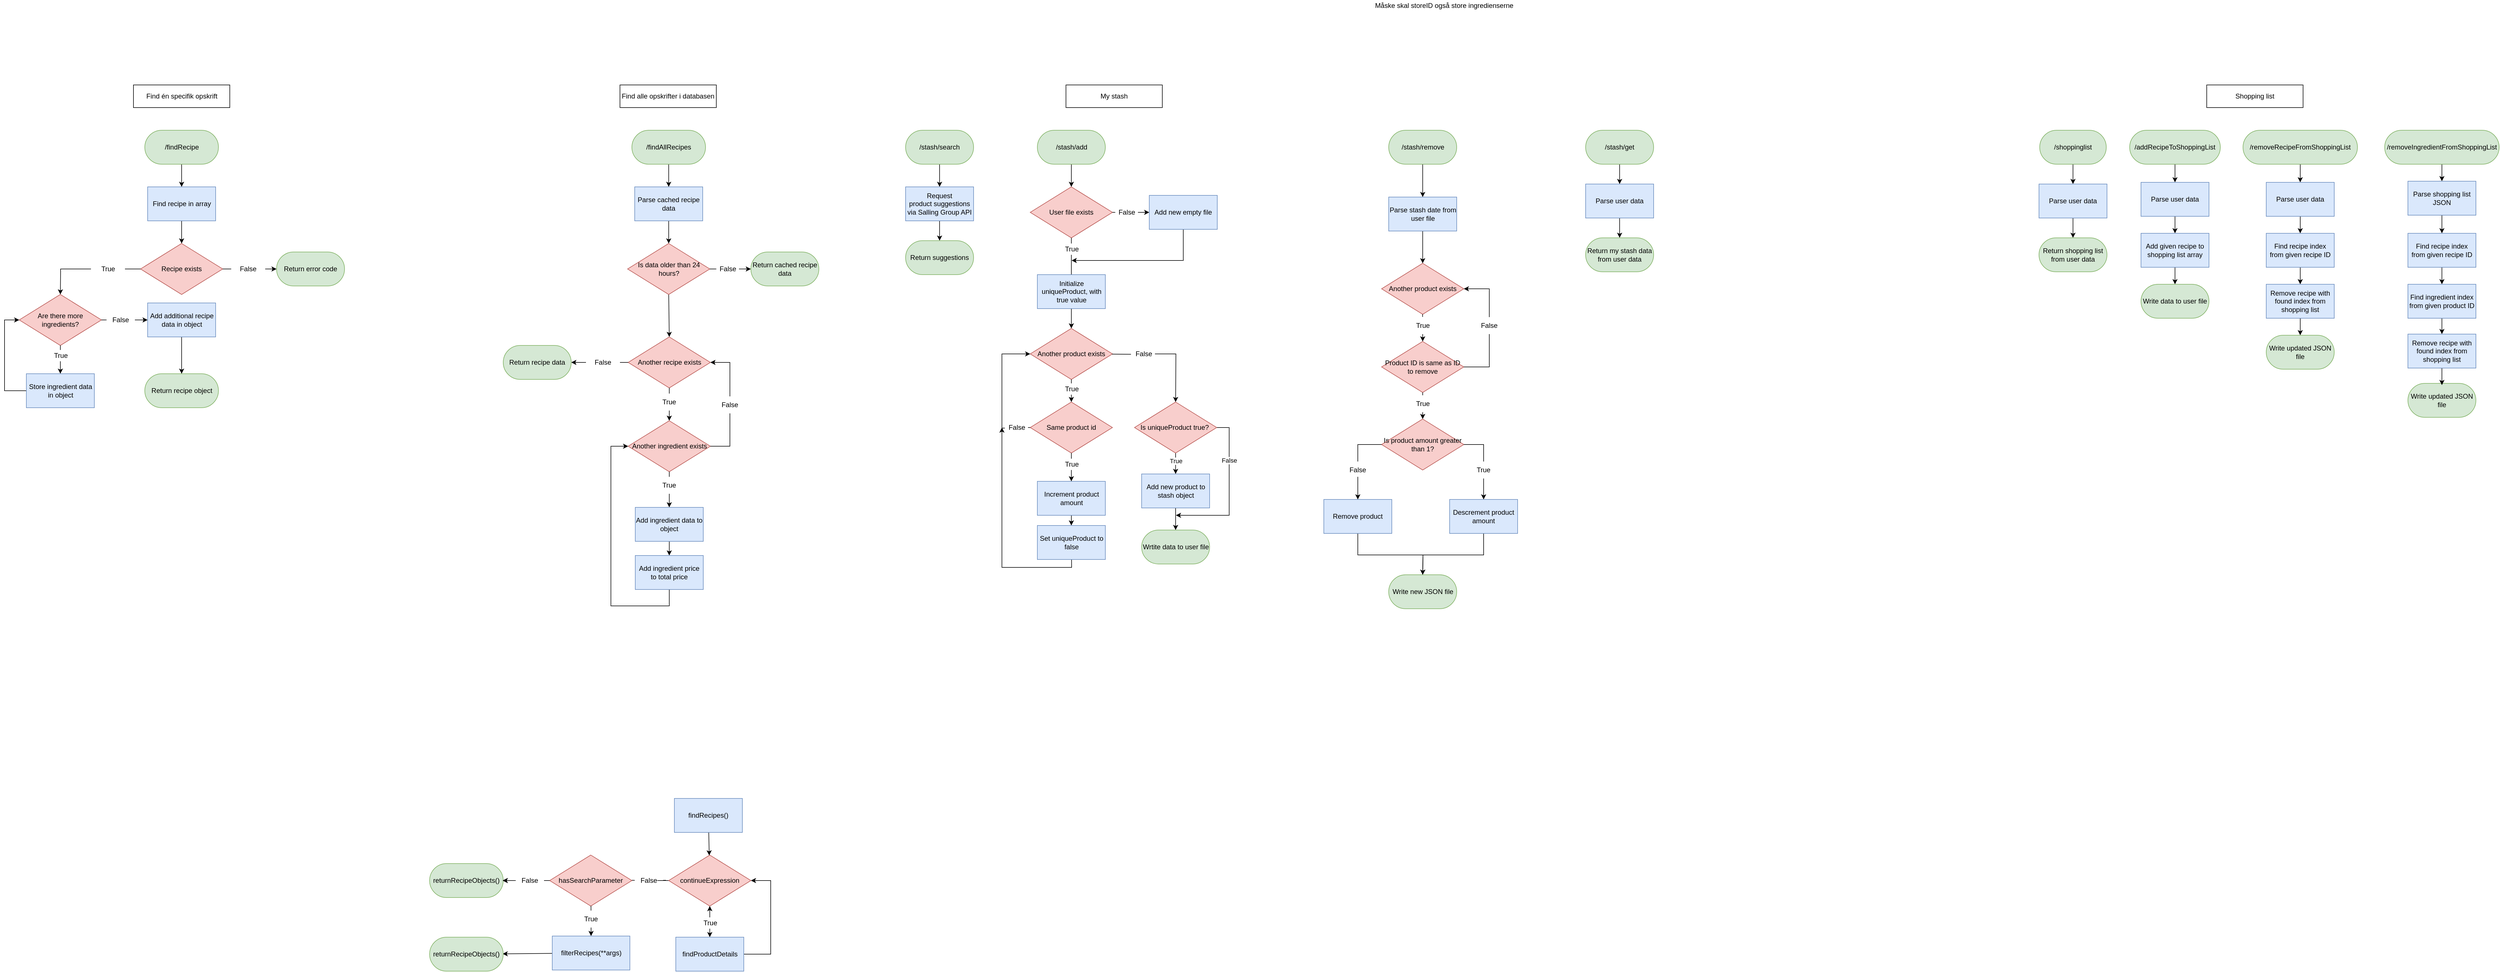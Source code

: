 <mxfile>
    <diagram id="R65p8X-qRKKneFVtGqB-" name="APIFlowchart">
        <mxGraphModel dx="1313" dy="499" grid="1" gridSize="10" guides="1" tooltips="1" connect="1" arrows="1" fold="1" page="1" pageScale="1" pageWidth="827" pageHeight="1169" math="0" shadow="0">
            <root>
                <mxCell id="0"/>
                <mxCell id="1" parent="0"/>
                <mxCell id="2" value="Find én specifik opskrift" style="whiteSpace=wrap;html=1;" parent="1" vertex="1">
                    <mxGeometry x="-412.5" y="160" width="170" height="40" as="geometry"/>
                </mxCell>
                <mxCell id="roIVu4XZjVVqCz_GOqkH-42" value="" style="edgeStyle=none;html=1;" parent="1" source="GaQshtzbnQBKTGerAiKf-2" target="roIVu4XZjVVqCz_GOqkH-41" edge="1">
                    <mxGeometry relative="1" as="geometry"/>
                </mxCell>
                <mxCell id="GaQshtzbnQBKTGerAiKf-2" value="&lt;font&gt;/findRecipe&lt;/font&gt;" style="whiteSpace=wrap;html=1;rounded=1;direction=south;arcSize=50;fillColor=#d5e8d4;strokeColor=#82b366;" parent="1" vertex="1">
                    <mxGeometry x="-392.5" y="240" width="130" height="60" as="geometry"/>
                </mxCell>
                <mxCell id="roIVu4XZjVVqCz_GOqkH-3" value="" style="edgeStyle=none;html=1;startArrow=none;" parent="1" source="23" target="roIVu4XZjVVqCz_GOqkH-2" edge="1">
                    <mxGeometry relative="1" as="geometry"/>
                </mxCell>
                <mxCell id="IUBi8UYhztXEaGy27K87-3" style="edgeStyle=none;html=1;entryX=0.5;entryY=0;entryDx=0;entryDy=0;rounded=0;startArrow=none;" parent="1" source="22" target="roIVu4XZjVVqCz_GOqkH-7" edge="1">
                    <mxGeometry relative="1" as="geometry">
                        <Array as="points">
                            <mxPoint x="-541" y="485"/>
                        </Array>
                    </mxGeometry>
                </mxCell>
                <mxCell id="GaQshtzbnQBKTGerAiKf-8" value="Recipe exists" style="rhombus;whiteSpace=wrap;html=1;fillColor=#f8cecc;strokeColor=#b85450;" parent="1" vertex="1">
                    <mxGeometry x="-400" y="440" width="145" height="90" as="geometry"/>
                </mxCell>
                <mxCell id="GaQshtzbnQBKTGerAiKf-10" value="Return recipe object" style="whiteSpace=wrap;html=1;rounded=1;arcSize=50;fillColor=#d5e8d4;strokeColor=#82b366;" parent="1" vertex="1">
                    <mxGeometry x="-392.5" y="670" width="130" height="60" as="geometry"/>
                </mxCell>
                <mxCell id="roIVu4XZjVVqCz_GOqkH-2" value="Return error code" style="whiteSpace=wrap;html=1;fillColor=#d5e8d4;strokeColor=#82b366;rounded=1;arcSize=50;" parent="1" vertex="1">
                    <mxGeometry x="-160" y="455" width="120" height="60" as="geometry"/>
                </mxCell>
                <mxCell id="roIVu4XZjVVqCz_GOqkH-10" value="" style="edgeStyle=none;html=1;startArrow=none;" parent="1" source="roIVu4XZjVVqCz_GOqkH-12" target="roIVu4XZjVVqCz_GOqkH-9" edge="1">
                    <mxGeometry relative="1" as="geometry"/>
                </mxCell>
                <mxCell id="34" style="edgeStyle=none;html=1;entryX=0;entryY=0.5;entryDx=0;entryDy=0;startArrow=none;" parent="1" source="IUBi8UYhztXEaGy27K87-5" target="26" edge="1">
                    <mxGeometry relative="1" as="geometry"/>
                </mxCell>
                <mxCell id="roIVu4XZjVVqCz_GOqkH-7" value="Are there more ingredients?" style="rhombus;whiteSpace=wrap;html=1;fillColor=#f8cecc;strokeColor=#b85450;" parent="1" vertex="1">
                    <mxGeometry x="-614" y="530" width="145" height="90" as="geometry"/>
                </mxCell>
                <mxCell id="36" style="edgeStyle=none;html=1;entryX=0;entryY=0.5;entryDx=0;entryDy=0;rounded=0;" parent="1" source="roIVu4XZjVVqCz_GOqkH-9" target="roIVu4XZjVVqCz_GOqkH-7" edge="1">
                    <mxGeometry relative="1" as="geometry">
                        <Array as="points">
                            <mxPoint x="-640" y="700"/>
                            <mxPoint x="-640" y="575"/>
                        </Array>
                    </mxGeometry>
                </mxCell>
                <mxCell id="roIVu4XZjVVqCz_GOqkH-9" value="&lt;span&gt;Store ingredient data in object&lt;/span&gt;" style="rounded=0;whiteSpace=wrap;html=1;fillColor=#dae8fc;strokeColor=#6c8ebf;" parent="1" vertex="1">
                    <mxGeometry x="-601.5" y="670" width="120" height="60" as="geometry"/>
                </mxCell>
                <mxCell id="roIVu4XZjVVqCz_GOqkH-12" value="True" style="text;html=1;align=center;verticalAlign=middle;resizable=0;points=[];autosize=1;strokeColor=none;fillColor=none;" parent="1" vertex="1">
                    <mxGeometry x="-561.5" y="628" width="40" height="20" as="geometry"/>
                </mxCell>
                <mxCell id="roIVu4XZjVVqCz_GOqkH-13" value="" style="edgeStyle=none;html=1;endArrow=none;" parent="1" source="roIVu4XZjVVqCz_GOqkH-7" target="roIVu4XZjVVqCz_GOqkH-12" edge="1">
                    <mxGeometry relative="1" as="geometry">
                        <mxPoint x="-507.5" y="610" as="sourcePoint"/>
                        <mxPoint x="-507.5" y="670" as="targetPoint"/>
                    </mxGeometry>
                </mxCell>
                <mxCell id="roIVu4XZjVVqCz_GOqkH-24" value="returnRecipeObjects()" style="whiteSpace=wrap;html=1;rounded=1;arcSize=50;fillColor=#d5e8d4;strokeColor=#82b366;" parent="1" vertex="1">
                    <mxGeometry x="110" y="1535" width="130" height="60" as="geometry"/>
                </mxCell>
                <mxCell id="roIVu4XZjVVqCz_GOqkH-26" value="" style="edgeStyle=none;html=1;startArrow=none;" parent="1" source="roIVu4XZjVVqCz_GOqkH-30" target="roIVu4XZjVVqCz_GOqkH-28" edge="1">
                    <mxGeometry relative="1" as="geometry"/>
                </mxCell>
                <mxCell id="roIVu4XZjVVqCz_GOqkH-27" style="edgeStyle=none;html=1;entryX=1;entryY=0.5;entryDx=0;entryDy=0;exitX=1;exitY=0.5;exitDx=0;exitDy=0;rounded=0;" parent="1" source="roIVu4XZjVVqCz_GOqkH-28" edge="1">
                    <mxGeometry relative="1" as="geometry">
                        <mxPoint x="677" y="1565" as="targetPoint"/>
                        <Array as="points">
                            <mxPoint x="712" y="1695"/>
                            <mxPoint x="712" y="1565"/>
                        </Array>
                    </mxGeometry>
                </mxCell>
                <mxCell id="roIVu4XZjVVqCz_GOqkH-28" value="&lt;span&gt;findProductDetails&lt;/span&gt;" style="rounded=0;whiteSpace=wrap;html=1;fillColor=#dae8fc;strokeColor=#6c8ebf;" parent="1" vertex="1">
                    <mxGeometry x="544.5" y="1665" width="120" height="60" as="geometry"/>
                </mxCell>
                <mxCell id="roIVu4XZjVVqCz_GOqkH-29" value="" style="edgeStyle=none;html=1;endArrow=none;exitX=0;exitY=0.5;exitDx=0;exitDy=0;" parent="1" edge="1">
                    <mxGeometry relative="1" as="geometry">
                        <mxPoint x="532" y="1565" as="sourcePoint"/>
                        <mxPoint x="512" y="1565" as="targetPoint"/>
                    </mxGeometry>
                </mxCell>
                <mxCell id="21" value="" style="edgeStyle=none;html=1;" parent="1" source="roIVu4XZjVVqCz_GOqkH-30" target="roIVu4XZjVVqCz_GOqkH-33" edge="1">
                    <mxGeometry relative="1" as="geometry"/>
                </mxCell>
                <mxCell id="roIVu4XZjVVqCz_GOqkH-30" value="True" style="text;html=1;align=center;verticalAlign=middle;resizable=0;points=[];autosize=1;strokeColor=none;fillColor=none;" parent="1" vertex="1">
                    <mxGeometry x="584.5" y="1630" width="40" height="20" as="geometry"/>
                </mxCell>
                <mxCell id="roIVu4XZjVVqCz_GOqkH-32" value="" style="edgeStyle=none;html=1;endArrow=none;" parent="1" target="roIVu4XZjVVqCz_GOqkH-30" edge="1">
                    <mxGeometry relative="1" as="geometry">
                        <mxPoint x="604.5" y="1610" as="sourcePoint"/>
                        <mxPoint x="604.5" y="1670" as="targetPoint"/>
                    </mxGeometry>
                </mxCell>
                <mxCell id="roIVu4XZjVVqCz_GOqkH-33" value="continueExpression" style="rhombus;whiteSpace=wrap;html=1;fillColor=#f8cecc;strokeColor=#b85450;" parent="1" vertex="1">
                    <mxGeometry x="532" y="1520" width="145" height="90" as="geometry"/>
                </mxCell>
                <mxCell id="roIVu4XZjVVqCz_GOqkH-40" value="" style="edgeStyle=none;html=1;" parent="1" source="roIVu4XZjVVqCz_GOqkH-36" target="roIVu4XZjVVqCz_GOqkH-33" edge="1">
                    <mxGeometry relative="1" as="geometry"/>
                </mxCell>
                <mxCell id="roIVu4XZjVVqCz_GOqkH-36" value="findRecipes()" style="whiteSpace=wrap;html=1;fillColor=#dae8fc;strokeColor=#6c8ebf;" parent="1" vertex="1">
                    <mxGeometry x="542" y="1420" width="120" height="60" as="geometry"/>
                </mxCell>
                <mxCell id="roIVu4XZjVVqCz_GOqkH-44" value="" style="edgeStyle=none;html=1;" parent="1" source="roIVu4XZjVVqCz_GOqkH-41" target="GaQshtzbnQBKTGerAiKf-8" edge="1">
                    <mxGeometry relative="1" as="geometry"/>
                </mxCell>
                <mxCell id="roIVu4XZjVVqCz_GOqkH-41" value="Find recipe in array" style="rounded=0;whiteSpace=wrap;html=1;fillColor=#dae8fc;strokeColor=#6c8ebf;" parent="1" vertex="1">
                    <mxGeometry x="-387.5" y="340" width="120" height="60" as="geometry"/>
                </mxCell>
                <mxCell id="38" style="edgeStyle=none;html=1;exitX=1;exitY=0.5;exitDx=0;exitDy=0;entryX=0.5;entryY=0;entryDx=0;entryDy=0;" parent="1" source="dgwOz9Ybmrye_ZAZXUtV-3" target="37" edge="1">
                    <mxGeometry relative="1" as="geometry"/>
                </mxCell>
                <mxCell id="dgwOz9Ybmrye_ZAZXUtV-3" value="/findAllRecipes" style="whiteSpace=wrap;html=1;rounded=1;direction=south;arcSize=50;fillColor=#d5e8d4;strokeColor=#82b366;" parent="1" vertex="1">
                    <mxGeometry x="467" y="240" width="130" height="60" as="geometry"/>
                </mxCell>
                <mxCell id="87" style="edgeStyle=none;rounded=0;html=1;exitX=1;exitY=0.5;exitDx=0;exitDy=0;entryX=0.5;entryY=0;entryDx=0;entryDy=0;" parent="1" source="roIVu4XZjVVqCz_GOqkH-45" target="84" edge="1">
                    <mxGeometry relative="1" as="geometry"/>
                </mxCell>
                <mxCell id="roIVu4XZjVVqCz_GOqkH-45" value="/stash/search" style="whiteSpace=wrap;html=1;rounded=1;direction=south;arcSize=50;fillColor=#d5e8d4;strokeColor=#82b366;" parent="1" vertex="1">
                    <mxGeometry x="950" y="240" width="120" height="60" as="geometry"/>
                </mxCell>
                <mxCell id="dgwOz9Ybmrye_ZAZXUtV-5" value="Find alle opskrifter i databasen" style="whiteSpace=wrap;html=1;" parent="1" vertex="1">
                    <mxGeometry x="446" y="160" width="170" height="40" as="geometry"/>
                </mxCell>
                <mxCell id="dgwOz9Ybmrye_ZAZXUtV-6" value="My stash" style="whiteSpace=wrap;html=1;" parent="1" vertex="1">
                    <mxGeometry x="1233" y="160" width="170" height="40" as="geometry"/>
                </mxCell>
                <mxCell id="90" style="edgeStyle=none;rounded=0;html=1;exitX=1;exitY=0.5;exitDx=0;exitDy=0;entryX=0.5;entryY=0;entryDx=0;entryDy=0;" parent="1" source="roIVu4XZjVVqCz_GOqkH-64" target="89" edge="1">
                    <mxGeometry relative="1" as="geometry"/>
                </mxCell>
                <mxCell id="roIVu4XZjVVqCz_GOqkH-64" value="/stash/add" style="whiteSpace=wrap;html=1;rounded=1;direction=south;arcSize=50;fillColor=#d5e8d4;strokeColor=#82b366;" parent="1" vertex="1">
                    <mxGeometry x="1182.5" y="240" width="120" height="60" as="geometry"/>
                </mxCell>
                <mxCell id="roIVu4XZjVVqCz_GOqkH-66" value="Wrtite data to user file" style="whiteSpace=wrap;html=1;rounded=1;direction=south;arcSize=50;fillColor=#d5e8d4;strokeColor=#82b366;" parent="1" vertex="1">
                    <mxGeometry x="1366.5" y="946" width="120" height="60" as="geometry"/>
                </mxCell>
                <mxCell id="118" style="edgeStyle=none;html=1;exitX=1;exitY=0.5;exitDx=0;exitDy=0;entryX=0.5;entryY=0;entryDx=0;entryDy=0;" parent="1" source="roIVu4XZjVVqCz_GOqkH-67" target="117" edge="1">
                    <mxGeometry relative="1" as="geometry"/>
                </mxCell>
                <mxCell id="roIVu4XZjVVqCz_GOqkH-67" value="/stash/remove" style="whiteSpace=wrap;html=1;rounded=1;direction=south;arcSize=50;fillColor=#d5e8d4;strokeColor=#82b366;" parent="1" vertex="1">
                    <mxGeometry x="1802.5" y="240" width="120" height="60" as="geometry"/>
                </mxCell>
                <mxCell id="roIVu4XZjVVqCz_GOqkH-69" value="Write new JSON file" style="whiteSpace=wrap;html=1;rounded=1;direction=south;arcSize=50;fillColor=#d5e8d4;strokeColor=#82b366;" parent="1" vertex="1">
                    <mxGeometry x="1802.5" y="1025" width="120" height="60" as="geometry"/>
                </mxCell>
                <mxCell id="dgwOz9Ybmrye_ZAZXUtV-10" value="Shopping list" style="whiteSpace=wrap;html=1;" parent="1" vertex="1">
                    <mxGeometry x="3246" y="160" width="170" height="40" as="geometry"/>
                </mxCell>
                <mxCell id="236" style="edgeStyle=none;rounded=0;html=1;exitX=1;exitY=0.5;exitDx=0;exitDy=0;entryX=0.5;entryY=0;entryDx=0;entryDy=0;" parent="1" source="roIVu4XZjVVqCz_GOqkH-71" target="234" edge="1">
                    <mxGeometry relative="1" as="geometry"/>
                </mxCell>
                <mxCell id="roIVu4XZjVVqCz_GOqkH-71" value="/stash/get" style="whiteSpace=wrap;html=1;rounded=1;direction=south;arcSize=50;fillColor=#d5e8d4;strokeColor=#82b366;" parent="1" vertex="1">
                    <mxGeometry x="2150" y="240" width="120" height="60" as="geometry"/>
                </mxCell>
                <mxCell id="213" style="edgeStyle=none;rounded=0;html=1;exitX=1;exitY=0.5;exitDx=0;exitDy=0;entryX=0.5;entryY=0;entryDx=0;entryDy=0;" parent="1" source="dgwOz9Ybmrye_ZAZXUtV-17" target="212" edge="1">
                    <mxGeometry relative="1" as="geometry"/>
                </mxCell>
                <mxCell id="dgwOz9Ybmrye_ZAZXUtV-17" value="/addRecipeToShoppingList" style="whiteSpace=wrap;html=1;rounded=1;direction=south;arcSize=50;fillColor=#d5e8d4;strokeColor=#82b366;" parent="1" vertex="1">
                    <mxGeometry x="3110" y="240" width="160" height="60" as="geometry"/>
                </mxCell>
                <mxCell id="dgwOz9Ybmrye_ZAZXUtV-18" value="Write data to user file" style="whiteSpace=wrap;html=1;rounded=1;direction=south;arcSize=50;fillColor=#d5e8d4;strokeColor=#82b366;" parent="1" vertex="1">
                    <mxGeometry x="3130" y="512" width="120" height="60" as="geometry"/>
                </mxCell>
                <mxCell id="206" style="edgeStyle=none;rounded=0;html=1;exitX=1;exitY=0.5;exitDx=0;exitDy=0;entryX=0.5;entryY=0;entryDx=0;entryDy=0;" parent="1" source="dgwOz9Ybmrye_ZAZXUtV-23" target="205" edge="1">
                    <mxGeometry relative="1" as="geometry"/>
                </mxCell>
                <mxCell id="dgwOz9Ybmrye_ZAZXUtV-23" value="/shoppinglist" style="whiteSpace=wrap;html=1;rounded=1;direction=south;arcSize=50;fillColor=#d5e8d4;strokeColor=#82b366;" parent="1" vertex="1">
                    <mxGeometry x="2951.25" y="240" width="117.5" height="60" as="geometry"/>
                </mxCell>
                <mxCell id="roIVu4XZjVVqCz_GOqkH-88" value="Måske skal storeID også store ingredienserne" style="text;html=1;align=center;verticalAlign=middle;resizable=0;points=[];autosize=1;strokeColor=none;fillColor=none;" parent="1" vertex="1">
                    <mxGeometry x="1770" y="10" width="260" height="20" as="geometry"/>
                </mxCell>
                <mxCell id="162" style="edgeStyle=none;rounded=0;html=1;exitX=1;exitY=0.5;exitDx=0;exitDy=0;entryX=0.5;entryY=0;entryDx=0;entryDy=0;" parent="1" source="roIVu4XZjVVqCz_GOqkH-95" target="161" edge="1">
                    <mxGeometry relative="1" as="geometry"/>
                </mxCell>
                <mxCell id="roIVu4XZjVVqCz_GOqkH-95" value="/removeRecipeFromShoppingList" style="whiteSpace=wrap;html=1;rounded=1;direction=south;arcSize=50;fillColor=#d5e8d4;strokeColor=#82b366;" parent="1" vertex="1">
                    <mxGeometry x="3310" y="240" width="202" height="60" as="geometry"/>
                </mxCell>
                <mxCell id="roIVu4XZjVVqCz_GOqkH-96" value="Write updated JSON file" style="whiteSpace=wrap;html=1;rounded=1;direction=south;arcSize=50;fillColor=#d5e8d4;strokeColor=#82b366;" parent="1" vertex="1">
                    <mxGeometry x="3351" y="602" width="120" height="60" as="geometry"/>
                </mxCell>
                <mxCell id="4" value="" style="edgeStyle=none;html=1;startArrow=none;endArrow=none;" parent="1" source="roIVu4XZjVVqCz_GOqkH-31" edge="1">
                    <mxGeometry relative="1" as="geometry">
                        <mxPoint x="527" y="1564.5" as="sourcePoint"/>
                        <mxPoint x="467" y="1564.5" as="targetPoint"/>
                    </mxGeometry>
                </mxCell>
                <mxCell id="8" value="" style="edgeStyle=none;html=1;startArrow=none;" parent="1" source="10" edge="1">
                    <mxGeometry relative="1" as="geometry">
                        <mxPoint x="239.0" y="1565" as="targetPoint"/>
                    </mxGeometry>
                </mxCell>
                <mxCell id="9" value="" style="edgeStyle=none;html=1;startArrow=none;" parent="1" source="10" edge="1">
                    <mxGeometry relative="1" as="geometry">
                        <mxPoint x="239.0" y="1565" as="targetPoint"/>
                    </mxGeometry>
                </mxCell>
                <mxCell id="15" value="" style="edgeStyle=none;html=1;startArrow=none;" parent="1" source="16" target="14" edge="1">
                    <mxGeometry relative="1" as="geometry"/>
                </mxCell>
                <mxCell id="5" value="hasSearchParameter" style="rhombus;whiteSpace=wrap;html=1;fillColor=#f8cecc;strokeColor=#b85450;" parent="1" vertex="1">
                    <mxGeometry x="322" y="1520" width="145" height="90" as="geometry"/>
                </mxCell>
                <mxCell id="roIVu4XZjVVqCz_GOqkH-31" value="False" style="text;html=1;strokeColor=none;fillColor=none;align=center;verticalAlign=middle;whiteSpace=wrap;rounded=0;" parent="1" vertex="1">
                    <mxGeometry x="472" y="1550" width="50" height="30" as="geometry"/>
                </mxCell>
                <mxCell id="7" value="" style="edgeStyle=none;html=1;startArrow=none;endArrow=none;" parent="1" target="roIVu4XZjVVqCz_GOqkH-31" edge="1">
                    <mxGeometry relative="1" as="geometry">
                        <mxPoint x="527" y="1564.5" as="sourcePoint"/>
                        <mxPoint x="467" y="1564.5" as="targetPoint"/>
                    </mxGeometry>
                </mxCell>
                <mxCell id="11" value="" style="edgeStyle=none;html=1;endArrow=none;" parent="1" source="5" target="10" edge="1">
                    <mxGeometry relative="1" as="geometry">
                        <mxPoint x="322" y="1565" as="sourcePoint"/>
                        <mxPoint x="252" y="1565" as="targetPoint"/>
                    </mxGeometry>
                </mxCell>
                <mxCell id="10" value="False" style="text;html=1;strokeColor=none;fillColor=none;align=center;verticalAlign=middle;whiteSpace=wrap;rounded=0;" parent="1" vertex="1">
                    <mxGeometry x="262" y="1550" width="50" height="30" as="geometry"/>
                </mxCell>
                <mxCell id="12" value="" style="edgeStyle=none;html=1;endArrow=none;" parent="1" source="5" target="10" edge="1">
                    <mxGeometry relative="1" as="geometry">
                        <mxPoint x="322" y="1565" as="sourcePoint"/>
                        <mxPoint x="252" y="1565" as="targetPoint"/>
                    </mxGeometry>
                </mxCell>
                <mxCell id="19" value="" style="edgeStyle=none;html=1;" parent="1" source="14" edge="1">
                    <mxGeometry relative="1" as="geometry">
                        <mxPoint x="239.0" y="1694.412" as="targetPoint"/>
                    </mxGeometry>
                </mxCell>
                <mxCell id="14" value="filterRecipes(**args)" style="rounded=0;whiteSpace=wrap;html=1;fillColor=#dae8fc;strokeColor=#6c8ebf;" parent="1" vertex="1">
                    <mxGeometry x="326.5" y="1663" width="137" height="60" as="geometry"/>
                </mxCell>
                <mxCell id="16" value="True" style="text;html=1;strokeColor=none;fillColor=none;align=center;verticalAlign=middle;whiteSpace=wrap;rounded=0;" parent="1" vertex="1">
                    <mxGeometry x="370" y="1618" width="50" height="30" as="geometry"/>
                </mxCell>
                <mxCell id="17" value="" style="edgeStyle=none;html=1;endArrow=none;" parent="1" source="5" target="16" edge="1">
                    <mxGeometry relative="1" as="geometry">
                        <mxPoint x="394.687" y="1609.884" as="sourcePoint"/>
                        <mxPoint x="394.875" y="1655" as="targetPoint"/>
                    </mxGeometry>
                </mxCell>
                <mxCell id="18" value="returnRecipeObjects()" style="whiteSpace=wrap;html=1;rounded=1;arcSize=50;fillColor=#d5e8d4;strokeColor=#82b366;" parent="1" vertex="1">
                    <mxGeometry x="110" y="1665" width="130" height="60" as="geometry"/>
                </mxCell>
                <mxCell id="24" value="" style="edgeStyle=none;html=1;entryX=1;entryY=0.5;entryDx=0;entryDy=0;rounded=0;endArrow=none;" parent="1" source="GaQshtzbnQBKTGerAiKf-8" target="22" edge="1">
                    <mxGeometry relative="1" as="geometry">
                        <Array as="points"/>
                        <mxPoint x="-400" y="485" as="sourcePoint"/>
                        <mxPoint x="-507.5" y="520" as="targetPoint"/>
                    </mxGeometry>
                </mxCell>
                <mxCell id="22" value="True" style="text;html=1;strokeColor=none;fillColor=none;align=center;verticalAlign=middle;whiteSpace=wrap;rounded=0;" parent="1" vertex="1">
                    <mxGeometry x="-487.5" y="470" width="60" height="30" as="geometry"/>
                </mxCell>
                <mxCell id="23" value="False" style="text;html=1;strokeColor=none;fillColor=none;align=center;verticalAlign=middle;whiteSpace=wrap;rounded=0;" parent="1" vertex="1">
                    <mxGeometry x="-240" y="470" width="60" height="30" as="geometry"/>
                </mxCell>
                <mxCell id="25" value="" style="edgeStyle=none;html=1;endArrow=none;" parent="1" source="GaQshtzbnQBKTGerAiKf-8" target="23" edge="1">
                    <mxGeometry relative="1" as="geometry">
                        <mxPoint x="-255" y="485" as="sourcePoint"/>
                        <mxPoint x="-192.5" y="485" as="targetPoint"/>
                    </mxGeometry>
                </mxCell>
                <mxCell id="29" style="edgeStyle=none;html=1;exitX=0.5;exitY=1;exitDx=0;exitDy=0;" parent="1" source="26" target="GaQshtzbnQBKTGerAiKf-10" edge="1">
                    <mxGeometry relative="1" as="geometry"/>
                </mxCell>
                <mxCell id="26" value="Add additional recipe data in object" style="rounded=0;whiteSpace=wrap;html=1;fillColor=#dae8fc;strokeColor=#6c8ebf;" parent="1" vertex="1">
                    <mxGeometry x="-387.5" y="545" width="120" height="60" as="geometry"/>
                </mxCell>
                <mxCell id="IUBi8UYhztXEaGy27K87-5" value="False" style="text;html=1;strokeColor=none;fillColor=none;align=center;verticalAlign=middle;whiteSpace=wrap;rounded=0;" parent="1" vertex="1">
                    <mxGeometry x="-460" y="560" width="50" height="30" as="geometry"/>
                </mxCell>
                <mxCell id="35" value="" style="edgeStyle=none;html=1;entryX=0;entryY=0.5;entryDx=0;entryDy=0;endArrow=none;" parent="1" source="roIVu4XZjVVqCz_GOqkH-7" target="IUBi8UYhztXEaGy27K87-5" edge="1">
                    <mxGeometry relative="1" as="geometry">
                        <mxPoint x="-465" y="575" as="sourcePoint"/>
                        <mxPoint x="-387.5" y="575" as="targetPoint"/>
                    </mxGeometry>
                </mxCell>
                <mxCell id="56" style="edgeStyle=none;rounded=0;html=1;entryX=0.5;entryY=0;entryDx=0;entryDy=0;" parent="1" source="37" target="52" edge="1">
                    <mxGeometry relative="1" as="geometry"/>
                </mxCell>
                <mxCell id="37" value="Parse cached recipe data" style="whiteSpace=wrap;html=1;fillColor=#dae8fc;strokeColor=#6c8ebf;" parent="1" vertex="1">
                    <mxGeometry x="472" y="340" width="120" height="60" as="geometry"/>
                </mxCell>
                <mxCell id="43" style="edgeStyle=none;html=1;exitX=0.5;exitY=1;exitDx=0;exitDy=0;entryX=0.5;entryY=0;entryDx=0;entryDy=0;startArrow=none;" parent="1" source="44" target="42" edge="1">
                    <mxGeometry relative="1" as="geometry"/>
                </mxCell>
                <mxCell id="51" style="edgeStyle=none;html=1;exitX=0;exitY=0.5;exitDx=0;exitDy=0;entryX=1;entryY=0.5;entryDx=0;entryDy=0;startArrow=none;" parent="1" source="75" target="85" edge="1">
                    <mxGeometry relative="1" as="geometry">
                        <mxPoint x="365.0" y="650" as="targetPoint"/>
                    </mxGeometry>
                </mxCell>
                <mxCell id="41" value="Another recipe exists" style="rhombus;whiteSpace=wrap;html=1;fillColor=#f8cecc;strokeColor=#b85450;" parent="1" vertex="1">
                    <mxGeometry x="460.5" y="605" width="145" height="90" as="geometry"/>
                </mxCell>
                <mxCell id="54" style="edgeStyle=none;html=1;exitX=0.5;exitY=1;exitDx=0;exitDy=0;entryX=0.5;entryY=0;entryDx=0;entryDy=0;startArrow=none;" parent="1" source="82" target="48" edge="1">
                    <mxGeometry relative="1" as="geometry"/>
                </mxCell>
                <mxCell id="69" style="edgeStyle=none;rounded=0;html=1;exitX=1;exitY=0.5;exitDx=0;exitDy=0;entryX=1;entryY=0.5;entryDx=0;entryDy=0;startArrow=none;" parent="1" target="41" edge="1">
                    <mxGeometry relative="1" as="geometry">
                        <mxPoint x="530" y="560" as="targetPoint"/>
                        <Array as="points"/>
                    </mxGeometry>
                </mxCell>
                <mxCell id="79" style="edgeStyle=none;rounded=0;html=1;entryX=1;entryY=0.5;entryDx=0;entryDy=0;startArrow=none;" parent="1" source="68" target="41" edge="1">
                    <mxGeometry relative="1" as="geometry">
                        <Array as="points">
                            <mxPoint x="640" y="650"/>
                        </Array>
                    </mxGeometry>
                </mxCell>
                <mxCell id="42" value="Another ingredient exists" style="rhombus;whiteSpace=wrap;html=1;fillColor=#f8cecc;strokeColor=#b85450;" parent="1" vertex="1">
                    <mxGeometry x="460.5" y="753" width="145" height="90" as="geometry"/>
                </mxCell>
                <mxCell id="44" value="True" style="text;html=1;strokeColor=none;fillColor=none;align=center;verticalAlign=middle;whiteSpace=wrap;rounded=0;" parent="1" vertex="1">
                    <mxGeometry x="503" y="705" width="60" height="30" as="geometry"/>
                </mxCell>
                <mxCell id="45" value="" style="edgeStyle=none;html=1;exitX=0.5;exitY=1;exitDx=0;exitDy=0;entryX=0.5;entryY=0;entryDx=0;entryDy=0;endArrow=none;" parent="1" source="41" target="44" edge="1">
                    <mxGeometry relative="1" as="geometry">
                        <mxPoint x="533" y="695" as="sourcePoint"/>
                        <mxPoint x="533" y="753" as="targetPoint"/>
                    </mxGeometry>
                </mxCell>
                <mxCell id="55" style="edgeStyle=none;html=1;exitX=0.5;exitY=1;exitDx=0;exitDy=0;entryX=0.5;entryY=0;entryDx=0;entryDy=0;" parent="1" source="48" target="53" edge="1">
                    <mxGeometry relative="1" as="geometry"/>
                </mxCell>
                <mxCell id="48" value="Add ingredient data to object" style="whiteSpace=wrap;html=1;fillColor=#dae8fc;strokeColor=#6c8ebf;" parent="1" vertex="1">
                    <mxGeometry x="473" y="906" width="120" height="60" as="geometry"/>
                </mxCell>
                <mxCell id="61" style="edgeStyle=none;rounded=0;html=1;entryX=0;entryY=0.5;entryDx=0;entryDy=0;startArrow=none;" parent="1" source="62" target="58" edge="1">
                    <mxGeometry relative="1" as="geometry"/>
                </mxCell>
                <mxCell id="64" style="edgeStyle=none;rounded=0;html=1;exitX=0.5;exitY=1;exitDx=0;exitDy=0;entryX=0.5;entryY=0;entryDx=0;entryDy=0;" parent="1" source="52" target="41" edge="1">
                    <mxGeometry relative="1" as="geometry"/>
                </mxCell>
                <mxCell id="52" value="Is data older than 24 hours?" style="rhombus;whiteSpace=wrap;html=1;fillColor=#f8cecc;strokeColor=#b85450;" parent="1" vertex="1">
                    <mxGeometry x="459.5" y="440" width="145" height="90" as="geometry"/>
                </mxCell>
                <mxCell id="67" style="edgeStyle=none;rounded=0;html=1;exitX=0.5;exitY=1;exitDx=0;exitDy=0;entryX=0;entryY=0.5;entryDx=0;entryDy=0;" parent="1" source="53" edge="1">
                    <mxGeometry relative="1" as="geometry">
                        <mxPoint x="460.5" y="798" as="targetPoint"/>
                        <Array as="points">
                            <mxPoint x="533" y="1080"/>
                            <mxPoint x="480" y="1080"/>
                            <mxPoint x="430" y="1080"/>
                            <mxPoint x="430" y="798"/>
                        </Array>
                        <mxPoint x="533" y="1068" as="sourcePoint"/>
                    </mxGeometry>
                </mxCell>
                <mxCell id="53" value="Add ingredient price to total price" style="whiteSpace=wrap;html=1;fillColor=#dae8fc;strokeColor=#6c8ebf;" parent="1" vertex="1">
                    <mxGeometry x="473" y="991" width="120" height="60" as="geometry"/>
                </mxCell>
                <mxCell id="58" value="Return cached recipe data" style="whiteSpace=wrap;html=1;fillColor=#d5e8d4;strokeColor=#82b366;rounded=1;arcSize=50;" parent="1" vertex="1">
                    <mxGeometry x="677" y="455" width="120" height="60" as="geometry"/>
                </mxCell>
                <mxCell id="62" value="False" style="text;html=1;align=center;verticalAlign=middle;resizable=0;points=[];autosize=1;strokeColor=none;fillColor=none;" parent="1" vertex="1">
                    <mxGeometry x="616" y="475" width="40" height="20" as="geometry"/>
                </mxCell>
                <mxCell id="63" value="" style="edgeStyle=none;rounded=0;html=1;entryX=0;entryY=0.5;entryDx=0;entryDy=0;endArrow=none;" parent="1" source="52" target="62" edge="1">
                    <mxGeometry relative="1" as="geometry">
                        <mxPoint x="604.5" y="485" as="sourcePoint"/>
                        <mxPoint x="677" y="485" as="targetPoint"/>
                    </mxGeometry>
                </mxCell>
                <mxCell id="75" value="False" style="text;html=1;strokeColor=none;fillColor=none;align=center;verticalAlign=middle;whiteSpace=wrap;rounded=0;" parent="1" vertex="1">
                    <mxGeometry x="386" y="635" width="60" height="30" as="geometry"/>
                </mxCell>
                <mxCell id="77" value="" style="edgeStyle=none;html=1;exitX=0;exitY=0.5;exitDx=0;exitDy=0;entryX=1;entryY=0.5;entryDx=0;entryDy=0;endArrow=none;" parent="1" source="41" target="75" edge="1">
                    <mxGeometry relative="1" as="geometry">
                        <mxPoint x="460.5" y="650.0" as="sourcePoint"/>
                        <mxPoint x="372" y="650.0" as="targetPoint"/>
                    </mxGeometry>
                </mxCell>
                <mxCell id="68" value="False" style="text;html=1;strokeColor=none;fillColor=none;align=center;verticalAlign=middle;whiteSpace=wrap;rounded=0;" parent="1" vertex="1">
                    <mxGeometry x="610" y="710" width="60" height="30" as="geometry"/>
                </mxCell>
                <mxCell id="81" value="" style="edgeStyle=none;rounded=0;html=1;entryX=0.5;entryY=1;entryDx=0;entryDy=0;endArrow=none;" parent="1" source="42" target="68" edge="1">
                    <mxGeometry relative="1" as="geometry">
                        <mxPoint x="549.904" y="763.492" as="sourcePoint"/>
                        <mxPoint x="605.5" y="650" as="targetPoint"/>
                        <Array as="points">
                            <mxPoint x="640" y="798"/>
                        </Array>
                    </mxGeometry>
                </mxCell>
                <mxCell id="82" value="True" style="text;html=1;strokeColor=none;fillColor=none;align=center;verticalAlign=middle;whiteSpace=wrap;rounded=0;" parent="1" vertex="1">
                    <mxGeometry x="503" y="852" width="60" height="30" as="geometry"/>
                </mxCell>
                <mxCell id="83" value="" style="edgeStyle=none;html=1;exitX=0.5;exitY=1;exitDx=0;exitDy=0;entryX=0.5;entryY=0;entryDx=0;entryDy=0;endArrow=none;" parent="1" source="42" target="82" edge="1">
                    <mxGeometry relative="1" as="geometry">
                        <mxPoint x="533" y="843" as="sourcePoint"/>
                        <mxPoint x="533" y="883" as="targetPoint"/>
                    </mxGeometry>
                </mxCell>
                <mxCell id="88" style="edgeStyle=none;rounded=0;html=1;exitX=0.5;exitY=1;exitDx=0;exitDy=0;entryX=0;entryY=0.5;entryDx=0;entryDy=0;" parent="1" source="84" target="86" edge="1">
                    <mxGeometry relative="1" as="geometry"/>
                </mxCell>
                <mxCell id="84" value="Request product&amp;nbsp;suggestions via Salling Group API" style="whiteSpace=wrap;html=1;fillColor=#dae8fc;strokeColor=#6c8ebf;" parent="1" vertex="1">
                    <mxGeometry x="950" y="340" width="120" height="60" as="geometry"/>
                </mxCell>
                <mxCell id="85" value="Return recipe data" style="whiteSpace=wrap;html=1;fillColor=#d5e8d4;strokeColor=#82b366;rounded=1;arcSize=50;" parent="1" vertex="1">
                    <mxGeometry x="240" y="620" width="120" height="60" as="geometry"/>
                </mxCell>
                <mxCell id="86" value="Return suggestions" style="whiteSpace=wrap;html=1;rounded=1;direction=south;arcSize=50;fillColor=#d5e8d4;strokeColor=#82b366;" parent="1" vertex="1">
                    <mxGeometry x="950" y="435" width="120" height="60" as="geometry"/>
                </mxCell>
                <mxCell id="94" style="edgeStyle=none;html=1;exitX=1;exitY=0.5;exitDx=0;exitDy=0;entryX=0;entryY=0.5;entryDx=0;entryDy=0;startArrow=none;" parent="1" source="96" target="93" edge="1">
                    <mxGeometry relative="1" as="geometry"/>
                </mxCell>
                <mxCell id="100" style="edgeStyle=none;html=1;exitX=0.5;exitY=1;exitDx=0;exitDy=0;entryX=0.5;entryY=0;entryDx=0;entryDy=0;startArrow=none;" parent="1" source="98" target="103" edge="1">
                    <mxGeometry relative="1" as="geometry"/>
                </mxCell>
                <mxCell id="89" value="User file exists" style="rhombus;whiteSpace=wrap;html=1;fillColor=#f8cecc;strokeColor=#b85450;" parent="1" vertex="1">
                    <mxGeometry x="1170" y="340" width="145" height="90" as="geometry"/>
                </mxCell>
                <mxCell id="95" style="edgeStyle=none;html=1;exitX=0.5;exitY=1;exitDx=0;exitDy=0;rounded=0;" parent="1" source="93" edge="1">
                    <mxGeometry relative="1" as="geometry">
                        <mxPoint x="1243" y="470" as="targetPoint"/>
                        <Array as="points">
                            <mxPoint x="1440" y="470"/>
                        </Array>
                    </mxGeometry>
                </mxCell>
                <mxCell id="93" value="Add new empty file" style="whiteSpace=wrap;html=1;fillColor=#dae8fc;strokeColor=#6c8ebf;" parent="1" vertex="1">
                    <mxGeometry x="1380" y="355" width="120" height="60" as="geometry"/>
                </mxCell>
                <mxCell id="96" value="False" style="text;html=1;align=center;verticalAlign=middle;resizable=0;points=[];autosize=1;strokeColor=none;fillColor=none;" parent="1" vertex="1">
                    <mxGeometry x="1320" y="375" width="40" height="20" as="geometry"/>
                </mxCell>
                <mxCell id="97" value="" style="edgeStyle=none;html=1;exitX=1;exitY=0.5;exitDx=0;exitDy=0;entryX=0;entryY=0.5;entryDx=0;entryDy=0;endArrow=none;" parent="1" source="89" target="96" edge="1">
                    <mxGeometry relative="1" as="geometry">
                        <mxPoint x="1315" y="385" as="sourcePoint"/>
                        <mxPoint x="1380" y="385" as="targetPoint"/>
                    </mxGeometry>
                </mxCell>
                <mxCell id="102" style="edgeStyle=none;html=1;exitX=0.5;exitY=1;exitDx=0;exitDy=0;entryX=0;entryY=0.5;entryDx=0;entryDy=0;" parent="1" source="99" target="roIVu4XZjVVqCz_GOqkH-66" edge="1">
                    <mxGeometry relative="1" as="geometry"/>
                </mxCell>
                <mxCell id="99" value="Add new product to stash object" style="whiteSpace=wrap;html=1;fillColor=#dae8fc;strokeColor=#6c8ebf;" parent="1" vertex="1">
                    <mxGeometry x="1366.5" y="847" width="120" height="60" as="geometry"/>
                </mxCell>
                <mxCell id="98" value="True" style="text;html=1;align=center;verticalAlign=middle;resizable=0;points=[];autosize=1;strokeColor=none;fillColor=none;" parent="1" vertex="1">
                    <mxGeometry x="1222.5" y="440" width="40" height="20" as="geometry"/>
                </mxCell>
                <mxCell id="101" value="" style="edgeStyle=none;html=1;exitX=0.5;exitY=1;exitDx=0;exitDy=0;entryX=0.5;entryY=0;entryDx=0;entryDy=0;endArrow=none;" parent="1" source="89" target="98" edge="1">
                    <mxGeometry relative="1" as="geometry">
                        <mxPoint x="1242.5" y="430" as="sourcePoint"/>
                        <mxPoint x="1242.5" y="483" as="targetPoint"/>
                    </mxGeometry>
                </mxCell>
                <mxCell id="106" style="edgeStyle=none;rounded=0;html=1;startArrow=none;" parent="1" source="q9nya5ZmS7hUY9nn86PV-146" target="105" edge="1">
                    <mxGeometry relative="1" as="geometry"/>
                </mxCell>
                <mxCell id="q9nya5ZmS7hUY9nn86PV-148" style="edgeStyle=none;rounded=0;html=1;entryX=0.5;entryY=0;entryDx=0;entryDy=0;startArrow=none;" parent="1" source="q9nya5ZmS7hUY9nn86PV-149" target="q9nya5ZmS7hUY9nn86PV-179" edge="1">
                    <mxGeometry relative="1" as="geometry">
                        <Array as="points">
                            <mxPoint x="1427" y="635"/>
                        </Array>
                    </mxGeometry>
                </mxCell>
                <mxCell id="103" value="Another product exists" style="rhombus;whiteSpace=wrap;html=1;fillColor=#f8cecc;strokeColor=#b85450;" parent="1" vertex="1">
                    <mxGeometry x="1170" y="590" width="145" height="90" as="geometry"/>
                </mxCell>
                <mxCell id="q9nya5ZmS7hUY9nn86PV-139" style="edgeStyle=none;rounded=0;html=1;" parent="1" source="q9nya5ZmS7hUY9nn86PV-165" edge="1">
                    <mxGeometry relative="1" as="geometry">
                        <mxPoint x="1120" y="765" as="targetPoint"/>
                        <mxPoint x="1243" y="1012" as="sourcePoint"/>
                        <Array as="points">
                            <mxPoint x="1243" y="1012"/>
                            <mxPoint x="1120" y="1012"/>
                        </Array>
                    </mxGeometry>
                </mxCell>
                <mxCell id="q9nya5ZmS7hUY9nn86PV-168" style="edgeStyle=none;rounded=0;html=1;entryX=0.5;entryY=0;entryDx=0;entryDy=0;" parent="1" source="104" target="q9nya5ZmS7hUY9nn86PV-165" edge="1">
                    <mxGeometry relative="1" as="geometry"/>
                </mxCell>
                <mxCell id="104" value="Increment product&lt;br&gt;&amp;nbsp;amount&amp;nbsp;" style="whiteSpace=wrap;html=1;fillColor=#dae8fc;strokeColor=#6c8ebf;" parent="1" vertex="1">
                    <mxGeometry x="1182.5" y="860" width="120" height="60" as="geometry"/>
                </mxCell>
                <mxCell id="121" style="edgeStyle=none;rounded=0;html=1;entryX=0.5;entryY=0;entryDx=0;entryDy=0;startArrow=none;" parent="1" source="136" target="104" edge="1">
                    <mxGeometry relative="1" as="geometry"/>
                </mxCell>
                <mxCell id="q9nya5ZmS7hUY9nn86PV-144" style="edgeStyle=none;rounded=0;html=1;exitX=-0.021;exitY=0.55;exitDx=0;exitDy=0;entryX=0;entryY=0.5;entryDx=0;entryDy=0;startArrow=none;exitPerimeter=0;" parent="1" source="q9nya5ZmS7hUY9nn86PV-140" target="103" edge="1">
                    <mxGeometry relative="1" as="geometry">
                        <Array as="points">
                            <mxPoint x="1120" y="766"/>
                            <mxPoint x="1120" y="635"/>
                        </Array>
                    </mxGeometry>
                </mxCell>
                <mxCell id="105" value="Same product id" style="rhombus;whiteSpace=wrap;html=1;fillColor=#f8cecc;strokeColor=#b85450;" parent="1" vertex="1">
                    <mxGeometry x="1170" y="720" width="145" height="90" as="geometry"/>
                </mxCell>
                <mxCell id="q9nya5ZmS7hUY9nn86PV-245" style="edgeStyle=none;rounded=0;html=1;entryX=0.5;entryY=0;entryDx=0;entryDy=0;startArrow=none;" parent="1" source="144" target="q9nya5ZmS7hUY9nn86PV-243" edge="1">
                    <mxGeometry relative="1" as="geometry"/>
                </mxCell>
                <mxCell id="115" value="Another product exists" style="rhombus;whiteSpace=wrap;html=1;fillColor=#f8cecc;strokeColor=#b85450;" parent="1" vertex="1">
                    <mxGeometry x="1790" y="475" width="145" height="90" as="geometry"/>
                </mxCell>
                <mxCell id="122" style="edgeStyle=none;html=1;exitX=0.5;exitY=1;exitDx=0;exitDy=0;entryX=0.5;entryY=0;entryDx=0;entryDy=0;" parent="1" source="117" target="115" edge="1">
                    <mxGeometry relative="1" as="geometry"/>
                </mxCell>
                <mxCell id="117" value="Parse stash date from user file" style="whiteSpace=wrap;html=1;fillColor=#dae8fc;strokeColor=#6c8ebf;" parent="1" vertex="1">
                    <mxGeometry x="1802.5" y="358" width="120" height="60" as="geometry"/>
                </mxCell>
                <mxCell id="136" value="True" style="text;html=1;align=center;verticalAlign=middle;resizable=0;points=[];autosize=1;strokeColor=none;fillColor=none;" parent="1" vertex="1">
                    <mxGeometry x="1222.5" y="820" width="40" height="20" as="geometry"/>
                </mxCell>
                <mxCell id="137" value="" style="edgeStyle=none;rounded=0;html=1;entryX=0.5;entryY=0;entryDx=0;entryDy=0;endArrow=none;" parent="1" source="105" target="136" edge="1">
                    <mxGeometry relative="1" as="geometry">
                        <mxPoint x="1242.5" y="810" as="sourcePoint"/>
                        <mxPoint x="1242.5" y="860" as="targetPoint"/>
                    </mxGeometry>
                </mxCell>
                <mxCell id="q9nya5ZmS7hUY9nn86PV-140" value="False" style="text;html=1;align=center;verticalAlign=middle;resizable=0;points=[];autosize=1;strokeColor=none;fillColor=none;" parent="1" vertex="1">
                    <mxGeometry x="1126" y="755" width="40" height="20" as="geometry"/>
                </mxCell>
                <mxCell id="q9nya5ZmS7hUY9nn86PV-145" value="" style="edgeStyle=none;rounded=0;html=1;exitX=0;exitY=0.5;exitDx=0;exitDy=0;endArrow=none;" parent="1" source="105" target="q9nya5ZmS7hUY9nn86PV-140" edge="1">
                    <mxGeometry relative="1" as="geometry">
                        <mxPoint x="1170" y="765.0" as="sourcePoint"/>
                        <mxPoint x="1170" y="635" as="targetPoint"/>
                    </mxGeometry>
                </mxCell>
                <mxCell id="q9nya5ZmS7hUY9nn86PV-257" style="edgeStyle=none;rounded=0;html=1;exitX=0.5;exitY=1;exitDx=0;exitDy=0;entryX=0;entryY=0.5;entryDx=0;entryDy=0;" parent="1" source="140" target="roIVu4XZjVVqCz_GOqkH-69" edge="1">
                    <mxGeometry relative="1" as="geometry">
                        <Array as="points">
                            <mxPoint x="1748" y="990"/>
                            <mxPoint x="1863" y="990"/>
                        </Array>
                    </mxGeometry>
                </mxCell>
                <mxCell id="140" value="Remove product" style="whiteSpace=wrap;html=1;fillColor=#dae8fc;strokeColor=#6c8ebf;" parent="1" vertex="1">
                    <mxGeometry x="1688" y="892" width="120" height="60" as="geometry"/>
                </mxCell>
                <mxCell id="q9nya5ZmS7hUY9nn86PV-146" value="True" style="text;html=1;align=center;verticalAlign=middle;resizable=0;points=[];autosize=1;strokeColor=none;fillColor=none;" parent="1" vertex="1">
                    <mxGeometry x="1222.5" y="687" width="40" height="20" as="geometry"/>
                </mxCell>
                <mxCell id="q9nya5ZmS7hUY9nn86PV-147" value="" style="edgeStyle=none;rounded=0;html=1;endArrow=none;" parent="1" source="103" target="q9nya5ZmS7hUY9nn86PV-146" edge="1">
                    <mxGeometry relative="1" as="geometry">
                        <mxPoint x="1242.5" y="680" as="sourcePoint"/>
                        <mxPoint x="1242.5" y="720" as="targetPoint"/>
                    </mxGeometry>
                </mxCell>
                <mxCell id="q9nya5ZmS7hUY9nn86PV-240" style="edgeStyle=none;rounded=0;html=1;exitX=0.5;exitY=1;exitDx=0;exitDy=0;entryX=0.5;entryY=0;entryDx=0;entryDy=0;startArrow=none;" parent="1" source="156" target="140" edge="1">
                    <mxGeometry relative="1" as="geometry">
                        <Array as="points">
                            <mxPoint x="1748" y="852"/>
                            <mxPoint x="1748" y="862"/>
                        </Array>
                    </mxGeometry>
                </mxCell>
                <mxCell id="q9nya5ZmS7hUY9nn86PV-255" style="edgeStyle=none;rounded=0;html=1;exitX=0.5;exitY=1;exitDx=0;exitDy=0;entryX=0.5;entryY=0;entryDx=0;entryDy=0;startArrow=none;" parent="1" source="q9nya5ZmS7hUY9nn86PV-251" target="q9nya5ZmS7hUY9nn86PV-236" edge="1">
                    <mxGeometry relative="1" as="geometry"/>
                </mxCell>
                <mxCell id="146" value="Is product amount greater than 1?" style="rhombus;whiteSpace=wrap;html=1;fillColor=#f8cecc;strokeColor=#b85450;" parent="1" vertex="1">
                    <mxGeometry x="1790" y="750" width="145" height="90" as="geometry"/>
                </mxCell>
                <mxCell id="q9nya5ZmS7hUY9nn86PV-149" value="False" style="text;html=1;align=center;verticalAlign=middle;resizable=0;points=[];autosize=1;strokeColor=none;fillColor=none;" parent="1" vertex="1">
                    <mxGeometry x="1350" y="625" width="40" height="20" as="geometry"/>
                </mxCell>
                <mxCell id="q9nya5ZmS7hUY9nn86PV-150" value="" style="edgeStyle=none;rounded=0;html=1;entryX=-0.058;entryY=0.53;entryDx=0;entryDy=0;endArrow=none;entryPerimeter=0;" parent="1" source="103" target="q9nya5ZmS7hUY9nn86PV-149" edge="1">
                    <mxGeometry relative="1" as="geometry">
                        <Array as="points"/>
                        <mxPoint x="1315.0" y="635" as="sourcePoint"/>
                        <mxPoint x="1440.0" y="689" as="targetPoint"/>
                    </mxGeometry>
                </mxCell>
                <mxCell id="165" style="edgeStyle=none;rounded=0;html=1;exitX=0.5;exitY=1;exitDx=0;exitDy=0;entryX=0.5;entryY=0;entryDx=0;entryDy=0;" parent="1" source="159" target="164" edge="1">
                    <mxGeometry relative="1" as="geometry"/>
                </mxCell>
                <mxCell id="159" value="Find recipe index from given recipe ID" style="rounded=0;whiteSpace=wrap;html=1;fillColor=#dae8fc;strokeColor=#6c8ebf;" parent="1" vertex="1">
                    <mxGeometry x="3351" y="422" width="120" height="60" as="geometry"/>
                </mxCell>
                <mxCell id="163" style="edgeStyle=none;rounded=0;html=1;exitX=0.5;exitY=1;exitDx=0;exitDy=0;entryX=0.5;entryY=0;entryDx=0;entryDy=0;" parent="1" source="161" target="159" edge="1">
                    <mxGeometry relative="1" as="geometry"/>
                </mxCell>
                <mxCell id="161" value="Parse user data" style="rounded=0;whiteSpace=wrap;html=1;fillColor=#dae8fc;strokeColor=#6c8ebf;" parent="1" vertex="1">
                    <mxGeometry x="3351" y="332" width="120" height="60" as="geometry"/>
                </mxCell>
                <mxCell id="167" style="edgeStyle=none;rounded=0;html=1;exitX=0.5;exitY=1;exitDx=0;exitDy=0;entryX=0.5;entryY=0;entryDx=0;entryDy=0;" parent="1" source="164" edge="1">
                    <mxGeometry relative="1" as="geometry">
                        <mxPoint x="3411" y="602" as="targetPoint"/>
                    </mxGeometry>
                </mxCell>
                <mxCell id="164" value="Remove recipe with found index from shopping list" style="rounded=0;whiteSpace=wrap;html=1;fillColor=#dae8fc;strokeColor=#6c8ebf;" parent="1" vertex="1">
                    <mxGeometry x="3351" y="512" width="120" height="60" as="geometry"/>
                </mxCell>
                <mxCell id="q9nya5ZmS7hUY9nn86PV-165" value="Set uniqueProduct to false" style="whiteSpace=wrap;html=1;fillColor=#dae8fc;strokeColor=#6c8ebf;" parent="1" vertex="1">
                    <mxGeometry x="1182.5" y="938" width="120" height="60" as="geometry"/>
                </mxCell>
                <mxCell id="q9nya5ZmS7hUY9nn86PV-170" value="Initialize uniqueProduct, with true value" style="whiteSpace=wrap;html=1;fillColor=#dae8fc;strokeColor=#6c8ebf;" parent="1" vertex="1">
                    <mxGeometry x="1182.5" y="495" width="120" height="60" as="geometry"/>
                </mxCell>
                <mxCell id="169" style="edgeStyle=none;rounded=0;html=1;exitX=1;exitY=0.5;exitDx=0;exitDy=0;entryX=0.5;entryY=0;entryDx=0;entryDy=0;" parent="1" source="170" target="175" edge="1">
                    <mxGeometry relative="1" as="geometry"/>
                </mxCell>
                <mxCell id="170" value="/removeIngredientFromShoppingList" style="whiteSpace=wrap;html=1;rounded=1;direction=south;arcSize=50;fillColor=#d5e8d4;strokeColor=#82b366;" parent="1" vertex="1">
                    <mxGeometry x="3560" y="240" width="202" height="60" as="geometry"/>
                </mxCell>
                <mxCell id="171" value="Write updated JSON file" style="whiteSpace=wrap;html=1;rounded=1;direction=south;arcSize=50;fillColor=#d5e8d4;strokeColor=#82b366;" parent="1" vertex="1">
                    <mxGeometry x="3601" y="687" width="120" height="60" as="geometry"/>
                </mxCell>
                <mxCell id="181" style="edgeStyle=none;rounded=0;html=1;exitX=0.5;exitY=1;exitDx=0;exitDy=0;entryX=0.5;entryY=0;entryDx=0;entryDy=0;" parent="1" source="173" target="180" edge="1">
                    <mxGeometry relative="1" as="geometry"/>
                </mxCell>
                <mxCell id="173" value="Find recipe index from given recipe ID" style="rounded=0;whiteSpace=wrap;html=1;fillColor=#dae8fc;strokeColor=#6c8ebf;" parent="1" vertex="1">
                    <mxGeometry x="3601" y="422" width="120" height="60" as="geometry"/>
                </mxCell>
                <mxCell id="174" style="edgeStyle=none;rounded=0;html=1;exitX=0.5;exitY=1;exitDx=0;exitDy=0;entryX=0.5;entryY=0;entryDx=0;entryDy=0;" parent="1" source="175" target="173" edge="1">
                    <mxGeometry relative="1" as="geometry"/>
                </mxCell>
                <mxCell id="175" value="Parse shopping list JSON" style="rounded=0;whiteSpace=wrap;html=1;fillColor=#dae8fc;strokeColor=#6c8ebf;" parent="1" vertex="1">
                    <mxGeometry x="3601" y="330" width="120" height="60" as="geometry"/>
                </mxCell>
                <mxCell id="176" style="edgeStyle=none;rounded=0;html=1;entryX=0.5;entryY=0;entryDx=0;entryDy=0;" parent="1" source="177" edge="1">
                    <mxGeometry relative="1" as="geometry">
                        <mxPoint x="3661" y="690" as="targetPoint"/>
                    </mxGeometry>
                </mxCell>
                <mxCell id="177" value="Remove recipe with found index from shopping list" style="rounded=0;whiteSpace=wrap;html=1;fillColor=#dae8fc;strokeColor=#6c8ebf;" parent="1" vertex="1">
                    <mxGeometry x="3601" y="600" width="120" height="60" as="geometry"/>
                </mxCell>
                <mxCell id="q9nya5ZmS7hUY9nn86PV-182" style="edgeStyle=none;rounded=0;html=1;" parent="1" source="q9nya5ZmS7hUY9nn86PV-179" target="99" edge="1">
                    <mxGeometry relative="1" as="geometry"/>
                </mxCell>
                <mxCell id="q9nya5ZmS7hUY9nn86PV-183" value="True" style="edgeLabel;html=1;align=center;verticalAlign=middle;resizable=0;points=[];" parent="q9nya5ZmS7hUY9nn86PV-182" vertex="1" connectable="0">
                    <mxGeometry x="0.155" relative="1" as="geometry">
                        <mxPoint y="-8" as="offset"/>
                    </mxGeometry>
                </mxCell>
                <mxCell id="q9nya5ZmS7hUY9nn86PV-184" style="edgeStyle=none;rounded=0;html=1;" parent="1" source="q9nya5ZmS7hUY9nn86PV-179" edge="1">
                    <mxGeometry relative="1" as="geometry">
                        <mxPoint x="1427" y="920" as="targetPoint"/>
                        <Array as="points">
                            <mxPoint x="1521" y="765"/>
                            <mxPoint x="1521" y="920"/>
                        </Array>
                    </mxGeometry>
                </mxCell>
                <mxCell id="q9nya5ZmS7hUY9nn86PV-185" value="False" style="edgeLabel;html=1;align=center;verticalAlign=middle;resizable=0;points=[];" parent="q9nya5ZmS7hUY9nn86PV-184" vertex="1" connectable="0">
                    <mxGeometry x="-0.814" relative="1" as="geometry">
                        <mxPoint y="55" as="offset"/>
                    </mxGeometry>
                </mxCell>
                <mxCell id="q9nya5ZmS7hUY9nn86PV-179" value="Is uniqueProduct true?&amp;nbsp;" style="rhombus;whiteSpace=wrap;html=1;fillColor=#f8cecc;strokeColor=#b85450;" parent="1" vertex="1">
                    <mxGeometry x="1354" y="720" width="145" height="90" as="geometry"/>
                </mxCell>
                <mxCell id="182" style="edgeStyle=none;rounded=0;html=1;exitX=0.5;exitY=1;exitDx=0;exitDy=0;entryX=0.5;entryY=0;entryDx=0;entryDy=0;" parent="1" source="180" target="177" edge="1">
                    <mxGeometry relative="1" as="geometry"/>
                </mxCell>
                <mxCell id="180" value="Find ingredient index from given product ID" style="rounded=0;whiteSpace=wrap;html=1;fillColor=#dae8fc;strokeColor=#6c8ebf;" parent="1" vertex="1">
                    <mxGeometry x="3601" y="512" width="120" height="60" as="geometry"/>
                </mxCell>
                <mxCell id="211" style="edgeStyle=none;rounded=0;html=1;exitX=0.5;exitY=1;exitDx=0;exitDy=0;entryX=0;entryY=0.5;entryDx=0;entryDy=0;" parent="1" source="205" target="210" edge="1">
                    <mxGeometry relative="1" as="geometry"/>
                </mxCell>
                <mxCell id="205" value="Parse user data" style="rounded=0;whiteSpace=wrap;html=1;fillColor=#dae8fc;strokeColor=#6c8ebf;" parent="1" vertex="1">
                    <mxGeometry x="2950" y="335" width="120" height="60" as="geometry"/>
                </mxCell>
                <mxCell id="210" value="Return shopping list from user data" style="whiteSpace=wrap;html=1;rounded=1;direction=south;arcSize=50;fillColor=#d5e8d4;strokeColor=#82b366;" parent="1" vertex="1">
                    <mxGeometry x="2950" y="430" width="120" height="60" as="geometry"/>
                </mxCell>
                <mxCell id="215" style="edgeStyle=none;rounded=0;html=1;exitX=0.5;exitY=1;exitDx=0;exitDy=0;entryX=0.5;entryY=0;entryDx=0;entryDy=0;" parent="1" source="212" target="214" edge="1">
                    <mxGeometry relative="1" as="geometry"/>
                </mxCell>
                <mxCell id="212" value="Parse user data" style="rounded=0;whiteSpace=wrap;html=1;fillColor=#dae8fc;strokeColor=#6c8ebf;" parent="1" vertex="1">
                    <mxGeometry x="3130" y="332" width="120" height="60" as="geometry"/>
                </mxCell>
                <mxCell id="217" style="edgeStyle=none;rounded=0;html=1;exitX=0.5;exitY=1;exitDx=0;exitDy=0;entryX=0.5;entryY=0;entryDx=0;entryDy=0;" parent="1" source="214" edge="1">
                    <mxGeometry relative="1" as="geometry">
                        <mxPoint x="3190" y="512" as="targetPoint"/>
                    </mxGeometry>
                </mxCell>
                <mxCell id="214" value="Add given recipe to shopping list array" style="rounded=0;whiteSpace=wrap;html=1;fillColor=#dae8fc;strokeColor=#6c8ebf;" parent="1" vertex="1">
                    <mxGeometry x="3130" y="422" width="120" height="60" as="geometry"/>
                </mxCell>
                <mxCell id="233" style="edgeStyle=none;rounded=0;html=1;exitX=0.5;exitY=1;exitDx=0;exitDy=0;entryX=0;entryY=0.5;entryDx=0;entryDy=0;" parent="1" source="234" target="235" edge="1">
                    <mxGeometry relative="1" as="geometry"/>
                </mxCell>
                <mxCell id="234" value="Parse user data" style="rounded=0;whiteSpace=wrap;html=1;fillColor=#dae8fc;strokeColor=#6c8ebf;" parent="1" vertex="1">
                    <mxGeometry x="2150" y="335" width="120" height="60" as="geometry"/>
                </mxCell>
                <mxCell id="235" value="Return my stash data from user data" style="whiteSpace=wrap;html=1;rounded=1;direction=south;arcSize=50;fillColor=#d5e8d4;strokeColor=#82b366;" parent="1" vertex="1">
                    <mxGeometry x="2150" y="430" width="120" height="60" as="geometry"/>
                </mxCell>
                <mxCell id="q9nya5ZmS7hUY9nn86PV-258" style="edgeStyle=none;rounded=0;html=1;exitX=0.5;exitY=1;exitDx=0;exitDy=0;entryX=0;entryY=0.5;entryDx=0;entryDy=0;" parent="1" source="q9nya5ZmS7hUY9nn86PV-236" target="roIVu4XZjVVqCz_GOqkH-69" edge="1">
                    <mxGeometry relative="1" as="geometry">
                        <Array as="points">
                            <mxPoint x="1970" y="990"/>
                            <mxPoint x="1863" y="990"/>
                        </Array>
                    </mxGeometry>
                </mxCell>
                <mxCell id="q9nya5ZmS7hUY9nn86PV-236" value="Descrement product amount" style="whiteSpace=wrap;html=1;fillColor=#dae8fc;strokeColor=#6c8ebf;" parent="1" vertex="1">
                    <mxGeometry x="1910" y="892" width="120" height="60" as="geometry"/>
                </mxCell>
                <mxCell id="156" value="False" style="text;html=1;strokeColor=none;fillColor=none;align=center;verticalAlign=middle;whiteSpace=wrap;rounded=0;" parent="1" vertex="1">
                    <mxGeometry x="1718" y="825" width="60" height="30" as="geometry"/>
                </mxCell>
                <mxCell id="q9nya5ZmS7hUY9nn86PV-241" value="" style="edgeStyle=none;rounded=0;html=1;exitX=0;exitY=0.5;exitDx=0;exitDy=0;entryX=0.5;entryY=0;entryDx=0;entryDy=0;endArrow=none;" parent="1" source="146" target="156" edge="1">
                    <mxGeometry relative="1" as="geometry">
                        <mxPoint x="1790" y="795" as="sourcePoint"/>
                        <mxPoint x="1748" y="892" as="targetPoint"/>
                        <Array as="points">
                            <mxPoint x="1748" y="795"/>
                        </Array>
                    </mxGeometry>
                </mxCell>
                <mxCell id="q9nya5ZmS7hUY9nn86PV-244" style="edgeStyle=none;rounded=0;html=1;startArrow=none;" parent="1" source="q9nya5ZmS7hUY9nn86PV-247" target="146" edge="1">
                    <mxGeometry relative="1" as="geometry"/>
                </mxCell>
                <mxCell id="q9nya5ZmS7hUY9nn86PV-249" style="edgeStyle=none;rounded=0;html=1;exitX=0.5;exitY=0;exitDx=0;exitDy=0;entryX=1;entryY=0.5;entryDx=0;entryDy=0;startArrow=none;" parent="1" source="150" target="115" edge="1">
                    <mxGeometry relative="1" as="geometry">
                        <Array as="points">
                            <mxPoint x="1980" y="520"/>
                        </Array>
                    </mxGeometry>
                </mxCell>
                <mxCell id="q9nya5ZmS7hUY9nn86PV-243" value="Product ID is same as ID to remove" style="rhombus;whiteSpace=wrap;html=1;fillColor=#f8cecc;strokeColor=#b85450;" parent="1" vertex="1">
                    <mxGeometry x="1790" y="613" width="145" height="90" as="geometry"/>
                </mxCell>
                <mxCell id="144" value="True" style="text;html=1;strokeColor=none;fillColor=none;align=center;verticalAlign=middle;whiteSpace=wrap;rounded=0;" parent="1" vertex="1">
                    <mxGeometry x="1832.5" y="570" width="60" height="30" as="geometry"/>
                </mxCell>
                <mxCell id="q9nya5ZmS7hUY9nn86PV-246" value="" style="edgeStyle=none;rounded=0;html=1;entryX=0.497;entryY=-0.013;entryDx=0;entryDy=0;entryPerimeter=0;endArrow=none;" parent="1" source="115" target="144" edge="1">
                    <mxGeometry relative="1" as="geometry">
                        <mxPoint x="1862.292" y="564.871" as="sourcePoint"/>
                        <mxPoint x="1862.065" y="613.83" as="targetPoint"/>
                    </mxGeometry>
                </mxCell>
                <mxCell id="q9nya5ZmS7hUY9nn86PV-247" value="True" style="text;html=1;strokeColor=none;fillColor=none;align=center;verticalAlign=middle;whiteSpace=wrap;rounded=0;" parent="1" vertex="1">
                    <mxGeometry x="1832.5" y="708" width="60" height="30" as="geometry"/>
                </mxCell>
                <mxCell id="q9nya5ZmS7hUY9nn86PV-248" value="" style="edgeStyle=none;rounded=0;html=1;endArrow=none;" parent="1" source="q9nya5ZmS7hUY9nn86PV-243" target="q9nya5ZmS7hUY9nn86PV-247" edge="1">
                    <mxGeometry relative="1" as="geometry">
                        <mxPoint x="1862.5" y="703" as="sourcePoint"/>
                        <mxPoint x="1862.5" y="750" as="targetPoint"/>
                    </mxGeometry>
                </mxCell>
                <mxCell id="150" value="False" style="text;html=1;strokeColor=none;fillColor=none;align=center;verticalAlign=middle;whiteSpace=wrap;rounded=0;" parent="1" vertex="1">
                    <mxGeometry x="1950" y="570" width="60" height="30" as="geometry"/>
                </mxCell>
                <mxCell id="q9nya5ZmS7hUY9nn86PV-250" value="" style="edgeStyle=none;rounded=0;html=1;exitX=1;exitY=0.5;exitDx=0;exitDy=0;entryX=0.5;entryY=1;entryDx=0;entryDy=0;endArrow=none;" parent="1" source="q9nya5ZmS7hUY9nn86PV-243" target="150" edge="1">
                    <mxGeometry relative="1" as="geometry">
                        <mxPoint x="1935.0" y="658" as="sourcePoint"/>
                        <mxPoint x="1935.0" y="520" as="targetPoint"/>
                        <Array as="points">
                            <mxPoint x="1980" y="658"/>
                        </Array>
                    </mxGeometry>
                </mxCell>
                <mxCell id="q9nya5ZmS7hUY9nn86PV-251" value="True" style="text;html=1;strokeColor=none;fillColor=none;align=center;verticalAlign=middle;whiteSpace=wrap;rounded=0;" parent="1" vertex="1">
                    <mxGeometry x="1940" y="825" width="60" height="30" as="geometry"/>
                </mxCell>
                <mxCell id="q9nya5ZmS7hUY9nn86PV-256" value="" style="edgeStyle=none;rounded=0;html=1;exitX=1;exitY=0.5;exitDx=0;exitDy=0;entryX=0.5;entryY=0;entryDx=0;entryDy=0;endArrow=none;" parent="1" source="146" target="q9nya5ZmS7hUY9nn86PV-251" edge="1">
                    <mxGeometry relative="1" as="geometry">
                        <mxPoint x="1935" y="795" as="sourcePoint"/>
                        <mxPoint x="1970" y="892" as="targetPoint"/>
                        <Array as="points">
                            <mxPoint x="1970" y="795"/>
                        </Array>
                    </mxGeometry>
                </mxCell>
            </root>
        </mxGraphModel>
    </diagram>
    <diagram id="I2AzTa2l9GE2rQ9E1FBN" name="Mikkel">
        <mxGraphModel dx="1308" dy="2766" grid="1" gridSize="10" guides="1" tooltips="1" connect="1" arrows="1" fold="1" page="1" pageScale="1" pageWidth="827" pageHeight="1169" math="0" shadow="0">
            <root>
                <mxCell id="0"/>
                <mxCell id="1" parent="0"/>
                <mxCell id="2" value="" style="group" parent="1" vertex="1" connectable="0">
                    <mxGeometry x="-800" y="-1210" width="140" height="450" as="geometry"/>
                </mxCell>
                <mxCell id="3" value="Mikkel" style="shape=umlActor;verticalLabelPosition=bottom;verticalAlign=top;html=1;outlineConnect=0;" parent="2" vertex="1">
                    <mxGeometry y="90" width="70" height="360" as="geometry"/>
                </mxCell>
                <mxCell id="4" value="Jeg kan ikke finde ud at at komme til tiden&amp;nbsp;" style="shape=callout;whiteSpace=wrap;html=1;perimeter=calloutPerimeter;" parent="2" vertex="1">
                    <mxGeometry x="20" width="120" height="80" as="geometry"/>
                </mxCell>
                <mxCell id="30EDv3n2YltxXAnSjJ8I-4" value="Actor" style="shape=umlActor;verticalLabelPosition=bottom;verticalAlign=top;html=1;outlineConnect=0;" parent="1" vertex="1">
                    <mxGeometry x="-640" y="-1000" width="120" height="240" as="geometry"/>
                </mxCell>
                <mxCell id="30EDv3n2YltxXAnSjJ8I-5" value="" style="endArrow=none;html=1;fillColor=#a20025;strokeColor=#6F0000;entryX=0.5;entryY=0;entryDx=0;entryDy=0;entryPerimeter=0;strokeWidth=8;" parent="1" target="30EDv3n2YltxXAnSjJ8I-4" edge="1">
                    <mxGeometry width="50" height="50" relative="1" as="geometry">
                        <mxPoint x="-510" y="-990" as="sourcePoint"/>
                        <mxPoint x="-390" y="-1040" as="targetPoint"/>
                    </mxGeometry>
                </mxCell>
                <mxCell id="30EDv3n2YltxXAnSjJ8I-6" value="" style="endArrow=none;html=1;fillColor=#a20025;strokeColor=#6F0000;entryX=0.5;entryY=0;entryDx=0;entryDy=0;entryPerimeter=0;strokeWidth=8;" parent="1" edge="1">
                    <mxGeometry width="50" height="50" relative="1" as="geometry">
                        <mxPoint x="-510" y="-970" as="sourcePoint"/>
                        <mxPoint x="-560" y="-990" as="targetPoint"/>
                    </mxGeometry>
                </mxCell>
                <mxCell id="30EDv3n2YltxXAnSjJ8I-7" value="" style="endArrow=none;html=1;fillColor=#a20025;strokeColor=#6F0000;strokeWidth=8;" parent="1" edge="1">
                    <mxGeometry width="50" height="50" relative="1" as="geometry">
                        <mxPoint x="-500" y="-980" as="sourcePoint"/>
                        <mxPoint x="-560" y="-1000" as="targetPoint"/>
                    </mxGeometry>
                </mxCell>
                <mxCell id="30EDv3n2YltxXAnSjJ8I-8" value="" style="endArrow=none;html=1;fillColor=#a20025;strokeColor=#6F0000;strokeWidth=8;" parent="1" edge="1">
                    <mxGeometry width="50" height="50" relative="1" as="geometry">
                        <mxPoint x="-640" y="-970" as="sourcePoint"/>
                        <mxPoint x="-570" y="-1000" as="targetPoint"/>
                    </mxGeometry>
                </mxCell>
                <mxCell id="30EDv3n2YltxXAnSjJ8I-9" value="" style="endArrow=none;html=1;fillColor=#a20025;strokeColor=#6F0000;strokeWidth=8;" parent="1" edge="1">
                    <mxGeometry width="50" height="50" relative="1" as="geometry">
                        <mxPoint x="-640" y="-990" as="sourcePoint"/>
                        <mxPoint x="-570" y="-1000" as="targetPoint"/>
                    </mxGeometry>
                </mxCell>
                <mxCell id="30EDv3n2YltxXAnSjJ8I-10" value="Gæt en person&lt;br&gt;" style="text;html=1;align=center;verticalAlign=middle;resizable=0;points=[];autosize=1;strokeColor=none;fillColor=none;" parent="1" vertex="1">
                    <mxGeometry x="-570" y="-890" width="100" height="20" as="geometry"/>
                </mxCell>
            </root>
        </mxGraphModel>
    </diagram>
</mxfile>
